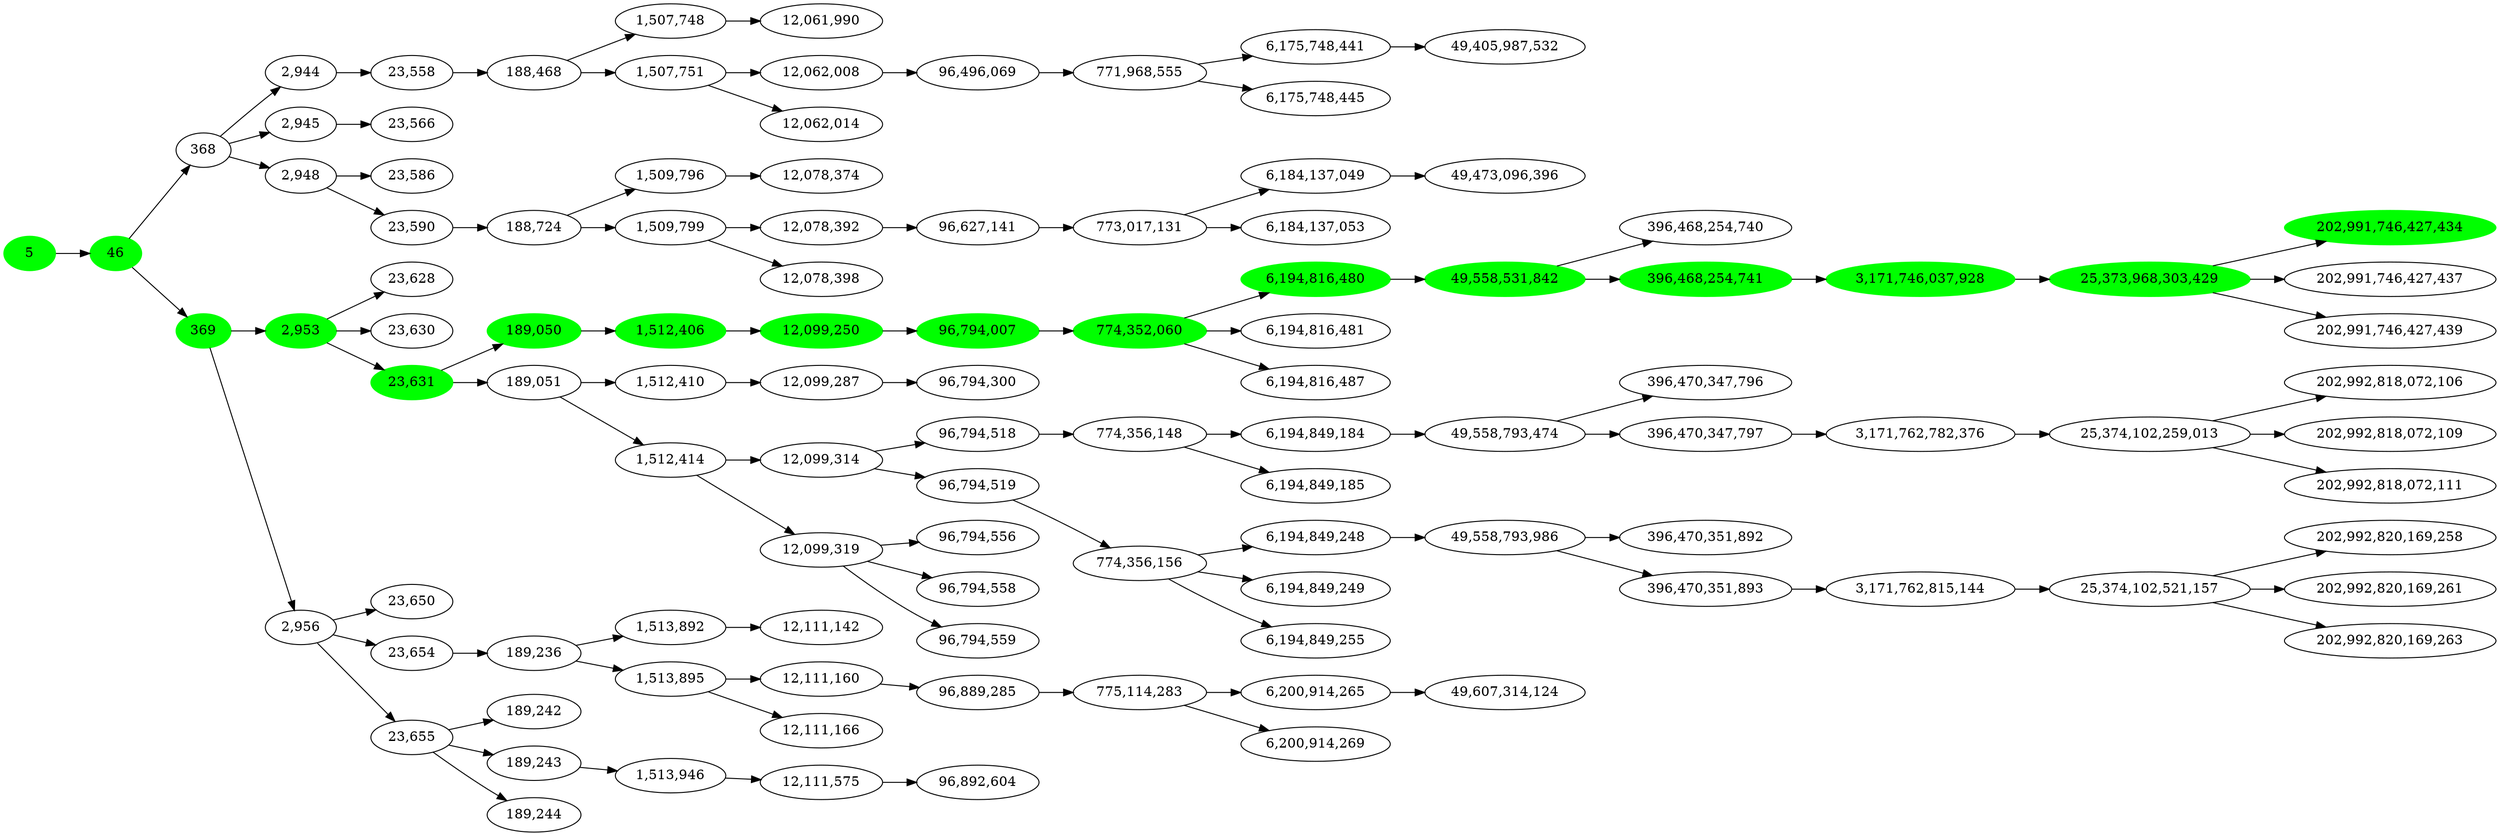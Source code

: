 digraph {
rankdir="LR"
"5"
"5" -> "46"
"46"
"46" -> "368"
"46" -> "369"
"368"
"368" -> "2,944"
"368" -> "2,945"
"368" -> "2,948"
"369"
"369" -> "2,953"
"369" -> "2,956"
"2,944"
"2,944" -> "23,558"
"2,945"
"2,945" -> "23,566"
"2,948"
"2,948" -> "23,586"
"2,948" -> "23,590"
"2,953"
"2,953" -> "23,628"
"2,953" -> "23,630"
"2,953" -> "23,631"
"2,956"
"2,956" -> "23,650"
"2,956" -> "23,654"
"2,956" -> "23,655"
"23,558"
"23,558" -> "188,468"
"23,566"
"23,586"
"23,590"
"23,590" -> "188,724"
"23,628"
"23,630"
"23,631"
"23,631" -> "189,050"
"23,631" -> "189,051"
"23,650"
"23,654"
"23,654" -> "189,236"
"23,655"
"23,655" -> "189,242"
"23,655" -> "189,243"
"23,655" -> "189,244"
"188,468"
"188,468" -> "1,507,748"
"188,468" -> "1,507,751"
"188,724"
"188,724" -> "1,509,796"
"188,724" -> "1,509,799"
"189,050"
"189,050" -> "1,512,406"
"189,051"
"189,051" -> "1,512,410"
"189,051" -> "1,512,414"
"189,236"
"189,236" -> "1,513,892"
"189,236" -> "1,513,895"
"189,242"
"189,243"
"189,243" -> "1,513,946"
"189,244"
"1,507,748"
"1,507,748" -> "12,061,990"
"1,507,751"
"1,507,751" -> "12,062,008"
"1,507,751" -> "12,062,014"
"1,509,796"
"1,509,796" -> "12,078,374"
"1,509,799"
"1,509,799" -> "12,078,392"
"1,509,799" -> "12,078,398"
"1,512,406"
"1,512,406" -> "12,099,250"
"1,512,410"
"1,512,410" -> "12,099,287"
"1,512,414"
"1,512,414" -> "12,099,314"
"1,512,414" -> "12,099,319"
"1,513,892"
"1,513,892" -> "12,111,142"
"1,513,895"
"1,513,895" -> "12,111,160"
"1,513,895" -> "12,111,166"
"1,513,946"
"1,513,946" -> "12,111,575"
"12,061,990"
"12,062,008"
"12,062,008" -> "96,496,069"
"12,062,014"
"12,078,374"
"12,078,392"
"12,078,392" -> "96,627,141"
"12,078,398"
"12,099,250"
"12,099,250" -> "96,794,007"
"12,099,287"
"12,099,287" -> "96,794,300"
"12,099,314"
"12,099,314" -> "96,794,518"
"12,099,314" -> "96,794,519"
"12,099,319"
"12,099,319" -> "96,794,556"
"12,099,319" -> "96,794,558"
"12,099,319" -> "96,794,559"
"12,111,142"
"12,111,160"
"12,111,160" -> "96,889,285"
"12,111,166"
"12,111,575"
"12,111,575" -> "96,892,604"
"96,496,069"
"96,496,069" -> "771,968,555"
"96,627,141"
"96,627,141" -> "773,017,131"
"96,794,007"
"96,794,007" -> "774,352,060"
"96,794,300"
"96,794,518"
"96,794,518" -> "774,356,148"
"96,794,519"
"96,794,519" -> "774,356,156"
"96,794,556"
"96,794,558"
"96,794,559"
"96,889,285"
"96,889,285" -> "775,114,283"
"96,892,604"
"771,968,555"
"771,968,555" -> "6,175,748,441"
"771,968,555" -> "6,175,748,445"
"773,017,131"
"773,017,131" -> "6,184,137,049"
"773,017,131" -> "6,184,137,053"
"774,352,060"
"774,352,060" -> "6,194,816,480"
"774,352,060" -> "6,194,816,481"
"774,352,060" -> "6,194,816,487"
"774,356,148"
"774,356,148" -> "6,194,849,184"
"774,356,148" -> "6,194,849,185"
"774,356,156"
"774,356,156" -> "6,194,849,248"
"774,356,156" -> "6,194,849,249"
"774,356,156" -> "6,194,849,255"
"775,114,283"
"775,114,283" -> "6,200,914,265"
"775,114,283" -> "6,200,914,269"
"6,175,748,441"
"6,175,748,441" -> "49,405,987,532"
"6,175,748,445"
"6,184,137,049"
"6,184,137,049" -> "49,473,096,396"
"6,184,137,053"
"6,194,816,480"
"6,194,816,480" -> "49,558,531,842"
"6,194,816,481"
"6,194,816,487"
"6,194,849,184"
"6,194,849,184" -> "49,558,793,474"
"6,194,849,185"
"6,194,849,248"
"6,194,849,248" -> "49,558,793,986"
"6,194,849,249"
"6,194,849,255"
"6,200,914,265"
"6,200,914,265" -> "49,607,314,124"
"6,200,914,269"
"49,405,987,532"
"49,473,096,396"
"49,558,531,842"
"49,558,531,842" -> "396,468,254,740"
"49,558,531,842" -> "396,468,254,741"
"49,558,793,474"
"49,558,793,474" -> "396,470,347,796"
"49,558,793,474" -> "396,470,347,797"
"49,558,793,986"
"49,558,793,986" -> "396,470,351,892"
"49,558,793,986" -> "396,470,351,893"
"49,607,314,124"
"396,468,254,740"
"396,468,254,741"
"396,468,254,741" -> "3,171,746,037,928"
"396,470,347,796"
"396,470,347,797"
"396,470,347,797" -> "3,171,762,782,376"
"396,470,351,892"
"396,470,351,893"
"396,470,351,893" -> "3,171,762,815,144"
"3,171,746,037,928"
"3,171,746,037,928" -> "25,373,968,303,429"
"3,171,762,782,376"
"3,171,762,782,376" -> "25,374,102,259,013"
"3,171,762,815,144"
"3,171,762,815,144" -> "25,374,102,521,157"
"25,373,968,303,429"
"25,373,968,303,429" -> "202,991,746,427,434"
"25,373,968,303,429" -> "202,991,746,427,437"
"25,373,968,303,429" -> "202,991,746,427,439"
"25,374,102,259,013"
"25,374,102,259,013" -> "202,992,818,072,106"
"25,374,102,259,013" -> "202,992,818,072,109"
"25,374,102,259,013" -> "202,992,818,072,111"
"25,374,102,521,157"
"25,374,102,521,157" -> "202,992,820,169,258"
"25,374,102,521,157" -> "202,992,820,169,261"
"25,374,102,521,157" -> "202,992,820,169,263"
"202,991,746,427,434"
"202,991,746,427,434" [style=filled color=green]
"25,373,968,303,429" [style=filled color=green]
"3,171,746,037,928" [style=filled color=green]
"396,468,254,741" [style=filled color=green]
"49,558,531,842" [style=filled color=green]
"6,194,816,480" [style=filled color=green]
"774,352,060" [style=filled color=green]
"96,794,007" [style=filled color=green]
"12,099,250" [style=filled color=green]
"1,512,406" [style=filled color=green]
"189,050" [style=filled color=green]
"23,631" [style=filled color=green]
"2,953" [style=filled color=green]
"369" [style=filled color=green]
"46" [style=filled color=green]
"5" [style=filled color=green]
}

